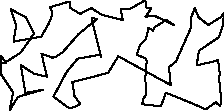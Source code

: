 unitsize(0.001cm);
draw((1380,939)--(1187,706));
draw((1187,706)--(953,268));
draw((953,268)--(1178,100));
draw((1178,100)--(1256,61));
draw((1256,61)--(1429,134));
draw((1429,134)--(1323,280));
draw((1323,280)--(1286,525));
draw((1286,525)--(1917,687));
draw((1917,687)--(2097,981));
draw((2097,981)--(2863,558));
draw((2863,558)--(3022,474));
draw((3022,474)--(2991,792));
draw((2991,792)--(3113,885));
draw((3113,885)--(3384,1498));
draw((3384,1498)--(3373,1646));
draw((3373,1646)--(3447,1830));
draw((3447,1830)--(3510,1671));
draw((3510,1671)--(3683,1533));
draw((3683,1533)--(3911,1673));
draw((3911,1673)--(3955,1743));
draw((3955,1743)--(3950,1558));
draw((3950,1558)--(3874,1318));
draw((3874,1318)--(3520,1079));
draw((3520,1079)--(3479,821));
draw((3479,821)--(3756,882));
draw((3756,882)--(3822,899));
draw((3822,899)--(3854,923));
draw((3854,923)--(3888,666));
draw((3888,666)--(3875,598));
draw((3875,598)--(3913,192));
draw((3913,192)--(3893,102));
draw((3893,102)--(3815,169));
draw((3815,169)--(3640,43));
draw((3640,43)--(3416,143));
draw((3416,143)--(2936,337));
draw((2936,337)--(2848,96));
draw((2848,96)--(2519,135));
draw((2519,135)--(2542,236));
draw((2542,236)--(2588,302));
draw((2588,302)--(2573,599));
draw((2573,599)--(2599,901));
draw((2599,901)--(2574,946));
draw((2574,946)--(2421,1007));
draw((2421,1007)--(2482,1183));
draw((2482,1183)--(2586,1286));
draw((2586,1286)--(2628,1479));
draw((2628,1479)--(2716,1432));
draw((2716,1432)--(2721,1482));
draw((2721,1482)--(2945,1622));
draw((2945,1622)--(2961,1605));
draw((2961,1605)--(3085,1528));
draw((3085,1528)--(2728,1698));
draw((2728,1698)--(2576,1676));
draw((2576,1676)--(2678,1825));
draw((2678,1825)--(2597,1830));
draw((2597,1830)--(2573,1969));
draw((2573,1969)--(2290,1810));
draw((2290,1810)--(2139,1806));
draw((2139,1806)--(2178,1619));
draw((2178,1619)--(1807,1711));
draw((1807,1711)--(1621,1830));
draw((1621,1830)--(1424,1728));
draw((1424,1728)--(1251,1832));
draw((1251,1832)--(1247,1945));
draw((1247,1945)--(1234,1946));
draw((1234,1946)--(890,1846));
draw((890,1846)--(929,1766));
draw((929,1766)--(928,1700));
draw((928,1700)--(872,1559));
draw((872,1559)--(738,1325));
draw((738,1325)--(252,1240));
draw((252,1240)--(274,1420));
draw((274,1420)--(298,1513));
draw((298,1513)--(198,1810));
draw((198,1810)--(463,1670));
draw((463,1670)--(611,1384));
draw((611,1384)--(378,1048));
draw((378,1048)--(161,906));
draw((161,906)--(53,857));
draw((53,857)--(123,862));
draw((123,862)--(22,987));
draw((22,987)--(19,674));
draw((19,674)--(241,341));
draw((241,341)--(178,24));
draw((178,24)--(327,265));
draw((327,265)--(776,392));
draw((776,392)--(457,334));
draw((457,334)--(376,825));
draw((376,825)--(611,673));
draw((611,673)--(839,620));
draw((839,620)--(742,1025));
draw((742,1025)--(938,955));
draw((938,955)--(984,965));
draw((984,965)--(1115,1052));
draw((1115,1052)--(1393,1368));
draw((1393,1368)--(1724,1642));
draw((1724,1642)--(1625,1651));
draw((1625,1651)--(1795,962));
draw((1795,962)--(1787,1009));
draw((1787,1009)--(1380,939));
